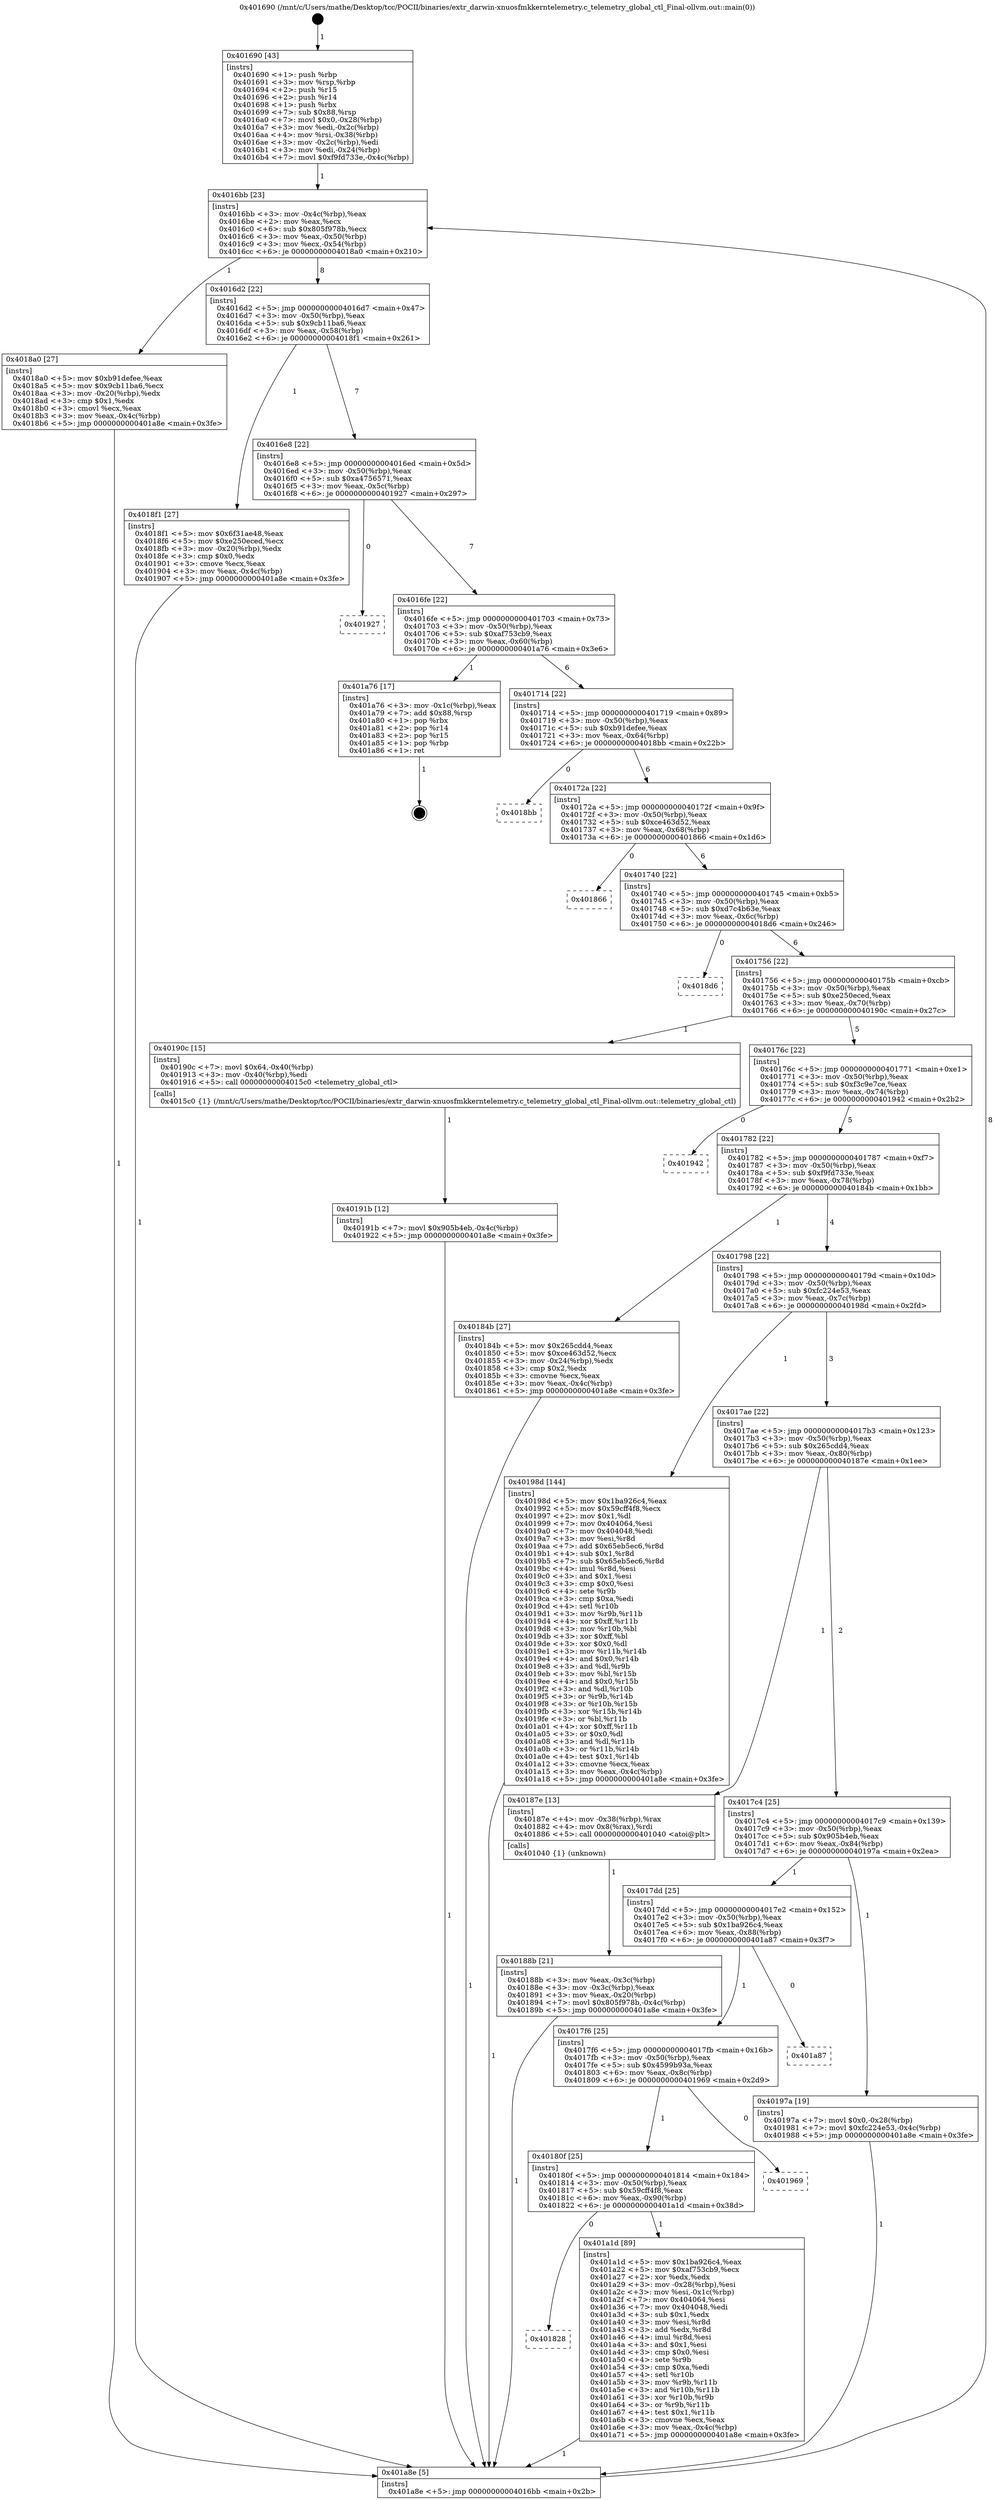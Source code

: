 digraph "0x401690" {
  label = "0x401690 (/mnt/c/Users/mathe/Desktop/tcc/POCII/binaries/extr_darwin-xnuosfmkkerntelemetry.c_telemetry_global_ctl_Final-ollvm.out::main(0))"
  labelloc = "t"
  node[shape=record]

  Entry [label="",width=0.3,height=0.3,shape=circle,fillcolor=black,style=filled]
  "0x4016bb" [label="{
     0x4016bb [23]\l
     | [instrs]\l
     &nbsp;&nbsp;0x4016bb \<+3\>: mov -0x4c(%rbp),%eax\l
     &nbsp;&nbsp;0x4016be \<+2\>: mov %eax,%ecx\l
     &nbsp;&nbsp;0x4016c0 \<+6\>: sub $0x805f978b,%ecx\l
     &nbsp;&nbsp;0x4016c6 \<+3\>: mov %eax,-0x50(%rbp)\l
     &nbsp;&nbsp;0x4016c9 \<+3\>: mov %ecx,-0x54(%rbp)\l
     &nbsp;&nbsp;0x4016cc \<+6\>: je 00000000004018a0 \<main+0x210\>\l
  }"]
  "0x4018a0" [label="{
     0x4018a0 [27]\l
     | [instrs]\l
     &nbsp;&nbsp;0x4018a0 \<+5\>: mov $0xb91defee,%eax\l
     &nbsp;&nbsp;0x4018a5 \<+5\>: mov $0x9cb11ba6,%ecx\l
     &nbsp;&nbsp;0x4018aa \<+3\>: mov -0x20(%rbp),%edx\l
     &nbsp;&nbsp;0x4018ad \<+3\>: cmp $0x1,%edx\l
     &nbsp;&nbsp;0x4018b0 \<+3\>: cmovl %ecx,%eax\l
     &nbsp;&nbsp;0x4018b3 \<+3\>: mov %eax,-0x4c(%rbp)\l
     &nbsp;&nbsp;0x4018b6 \<+5\>: jmp 0000000000401a8e \<main+0x3fe\>\l
  }"]
  "0x4016d2" [label="{
     0x4016d2 [22]\l
     | [instrs]\l
     &nbsp;&nbsp;0x4016d2 \<+5\>: jmp 00000000004016d7 \<main+0x47\>\l
     &nbsp;&nbsp;0x4016d7 \<+3\>: mov -0x50(%rbp),%eax\l
     &nbsp;&nbsp;0x4016da \<+5\>: sub $0x9cb11ba6,%eax\l
     &nbsp;&nbsp;0x4016df \<+3\>: mov %eax,-0x58(%rbp)\l
     &nbsp;&nbsp;0x4016e2 \<+6\>: je 00000000004018f1 \<main+0x261\>\l
  }"]
  Exit [label="",width=0.3,height=0.3,shape=circle,fillcolor=black,style=filled,peripheries=2]
  "0x4018f1" [label="{
     0x4018f1 [27]\l
     | [instrs]\l
     &nbsp;&nbsp;0x4018f1 \<+5\>: mov $0x6f31ae48,%eax\l
     &nbsp;&nbsp;0x4018f6 \<+5\>: mov $0xe250eced,%ecx\l
     &nbsp;&nbsp;0x4018fb \<+3\>: mov -0x20(%rbp),%edx\l
     &nbsp;&nbsp;0x4018fe \<+3\>: cmp $0x0,%edx\l
     &nbsp;&nbsp;0x401901 \<+3\>: cmove %ecx,%eax\l
     &nbsp;&nbsp;0x401904 \<+3\>: mov %eax,-0x4c(%rbp)\l
     &nbsp;&nbsp;0x401907 \<+5\>: jmp 0000000000401a8e \<main+0x3fe\>\l
  }"]
  "0x4016e8" [label="{
     0x4016e8 [22]\l
     | [instrs]\l
     &nbsp;&nbsp;0x4016e8 \<+5\>: jmp 00000000004016ed \<main+0x5d\>\l
     &nbsp;&nbsp;0x4016ed \<+3\>: mov -0x50(%rbp),%eax\l
     &nbsp;&nbsp;0x4016f0 \<+5\>: sub $0xa4756571,%eax\l
     &nbsp;&nbsp;0x4016f5 \<+3\>: mov %eax,-0x5c(%rbp)\l
     &nbsp;&nbsp;0x4016f8 \<+6\>: je 0000000000401927 \<main+0x297\>\l
  }"]
  "0x401828" [label="{
     0x401828\l
  }", style=dashed]
  "0x401927" [label="{
     0x401927\l
  }", style=dashed]
  "0x4016fe" [label="{
     0x4016fe [22]\l
     | [instrs]\l
     &nbsp;&nbsp;0x4016fe \<+5\>: jmp 0000000000401703 \<main+0x73\>\l
     &nbsp;&nbsp;0x401703 \<+3\>: mov -0x50(%rbp),%eax\l
     &nbsp;&nbsp;0x401706 \<+5\>: sub $0xaf753cb9,%eax\l
     &nbsp;&nbsp;0x40170b \<+3\>: mov %eax,-0x60(%rbp)\l
     &nbsp;&nbsp;0x40170e \<+6\>: je 0000000000401a76 \<main+0x3e6\>\l
  }"]
  "0x401a1d" [label="{
     0x401a1d [89]\l
     | [instrs]\l
     &nbsp;&nbsp;0x401a1d \<+5\>: mov $0x1ba926c4,%eax\l
     &nbsp;&nbsp;0x401a22 \<+5\>: mov $0xaf753cb9,%ecx\l
     &nbsp;&nbsp;0x401a27 \<+2\>: xor %edx,%edx\l
     &nbsp;&nbsp;0x401a29 \<+3\>: mov -0x28(%rbp),%esi\l
     &nbsp;&nbsp;0x401a2c \<+3\>: mov %esi,-0x1c(%rbp)\l
     &nbsp;&nbsp;0x401a2f \<+7\>: mov 0x404064,%esi\l
     &nbsp;&nbsp;0x401a36 \<+7\>: mov 0x404048,%edi\l
     &nbsp;&nbsp;0x401a3d \<+3\>: sub $0x1,%edx\l
     &nbsp;&nbsp;0x401a40 \<+3\>: mov %esi,%r8d\l
     &nbsp;&nbsp;0x401a43 \<+3\>: add %edx,%r8d\l
     &nbsp;&nbsp;0x401a46 \<+4\>: imul %r8d,%esi\l
     &nbsp;&nbsp;0x401a4a \<+3\>: and $0x1,%esi\l
     &nbsp;&nbsp;0x401a4d \<+3\>: cmp $0x0,%esi\l
     &nbsp;&nbsp;0x401a50 \<+4\>: sete %r9b\l
     &nbsp;&nbsp;0x401a54 \<+3\>: cmp $0xa,%edi\l
     &nbsp;&nbsp;0x401a57 \<+4\>: setl %r10b\l
     &nbsp;&nbsp;0x401a5b \<+3\>: mov %r9b,%r11b\l
     &nbsp;&nbsp;0x401a5e \<+3\>: and %r10b,%r11b\l
     &nbsp;&nbsp;0x401a61 \<+3\>: xor %r10b,%r9b\l
     &nbsp;&nbsp;0x401a64 \<+3\>: or %r9b,%r11b\l
     &nbsp;&nbsp;0x401a67 \<+4\>: test $0x1,%r11b\l
     &nbsp;&nbsp;0x401a6b \<+3\>: cmovne %ecx,%eax\l
     &nbsp;&nbsp;0x401a6e \<+3\>: mov %eax,-0x4c(%rbp)\l
     &nbsp;&nbsp;0x401a71 \<+5\>: jmp 0000000000401a8e \<main+0x3fe\>\l
  }"]
  "0x401a76" [label="{
     0x401a76 [17]\l
     | [instrs]\l
     &nbsp;&nbsp;0x401a76 \<+3\>: mov -0x1c(%rbp),%eax\l
     &nbsp;&nbsp;0x401a79 \<+7\>: add $0x88,%rsp\l
     &nbsp;&nbsp;0x401a80 \<+1\>: pop %rbx\l
     &nbsp;&nbsp;0x401a81 \<+2\>: pop %r14\l
     &nbsp;&nbsp;0x401a83 \<+2\>: pop %r15\l
     &nbsp;&nbsp;0x401a85 \<+1\>: pop %rbp\l
     &nbsp;&nbsp;0x401a86 \<+1\>: ret\l
  }"]
  "0x401714" [label="{
     0x401714 [22]\l
     | [instrs]\l
     &nbsp;&nbsp;0x401714 \<+5\>: jmp 0000000000401719 \<main+0x89\>\l
     &nbsp;&nbsp;0x401719 \<+3\>: mov -0x50(%rbp),%eax\l
     &nbsp;&nbsp;0x40171c \<+5\>: sub $0xb91defee,%eax\l
     &nbsp;&nbsp;0x401721 \<+3\>: mov %eax,-0x64(%rbp)\l
     &nbsp;&nbsp;0x401724 \<+6\>: je 00000000004018bb \<main+0x22b\>\l
  }"]
  "0x40180f" [label="{
     0x40180f [25]\l
     | [instrs]\l
     &nbsp;&nbsp;0x40180f \<+5\>: jmp 0000000000401814 \<main+0x184\>\l
     &nbsp;&nbsp;0x401814 \<+3\>: mov -0x50(%rbp),%eax\l
     &nbsp;&nbsp;0x401817 \<+5\>: sub $0x59cff4f8,%eax\l
     &nbsp;&nbsp;0x40181c \<+6\>: mov %eax,-0x90(%rbp)\l
     &nbsp;&nbsp;0x401822 \<+6\>: je 0000000000401a1d \<main+0x38d\>\l
  }"]
  "0x4018bb" [label="{
     0x4018bb\l
  }", style=dashed]
  "0x40172a" [label="{
     0x40172a [22]\l
     | [instrs]\l
     &nbsp;&nbsp;0x40172a \<+5\>: jmp 000000000040172f \<main+0x9f\>\l
     &nbsp;&nbsp;0x40172f \<+3\>: mov -0x50(%rbp),%eax\l
     &nbsp;&nbsp;0x401732 \<+5\>: sub $0xce463d52,%eax\l
     &nbsp;&nbsp;0x401737 \<+3\>: mov %eax,-0x68(%rbp)\l
     &nbsp;&nbsp;0x40173a \<+6\>: je 0000000000401866 \<main+0x1d6\>\l
  }"]
  "0x401969" [label="{
     0x401969\l
  }", style=dashed]
  "0x401866" [label="{
     0x401866\l
  }", style=dashed]
  "0x401740" [label="{
     0x401740 [22]\l
     | [instrs]\l
     &nbsp;&nbsp;0x401740 \<+5\>: jmp 0000000000401745 \<main+0xb5\>\l
     &nbsp;&nbsp;0x401745 \<+3\>: mov -0x50(%rbp),%eax\l
     &nbsp;&nbsp;0x401748 \<+5\>: sub $0xd7c4b63e,%eax\l
     &nbsp;&nbsp;0x40174d \<+3\>: mov %eax,-0x6c(%rbp)\l
     &nbsp;&nbsp;0x401750 \<+6\>: je 00000000004018d6 \<main+0x246\>\l
  }"]
  "0x4017f6" [label="{
     0x4017f6 [25]\l
     | [instrs]\l
     &nbsp;&nbsp;0x4017f6 \<+5\>: jmp 00000000004017fb \<main+0x16b\>\l
     &nbsp;&nbsp;0x4017fb \<+3\>: mov -0x50(%rbp),%eax\l
     &nbsp;&nbsp;0x4017fe \<+5\>: sub $0x4599b93a,%eax\l
     &nbsp;&nbsp;0x401803 \<+6\>: mov %eax,-0x8c(%rbp)\l
     &nbsp;&nbsp;0x401809 \<+6\>: je 0000000000401969 \<main+0x2d9\>\l
  }"]
  "0x4018d6" [label="{
     0x4018d6\l
  }", style=dashed]
  "0x401756" [label="{
     0x401756 [22]\l
     | [instrs]\l
     &nbsp;&nbsp;0x401756 \<+5\>: jmp 000000000040175b \<main+0xcb\>\l
     &nbsp;&nbsp;0x40175b \<+3\>: mov -0x50(%rbp),%eax\l
     &nbsp;&nbsp;0x40175e \<+5\>: sub $0xe250eced,%eax\l
     &nbsp;&nbsp;0x401763 \<+3\>: mov %eax,-0x70(%rbp)\l
     &nbsp;&nbsp;0x401766 \<+6\>: je 000000000040190c \<main+0x27c\>\l
  }"]
  "0x401a87" [label="{
     0x401a87\l
  }", style=dashed]
  "0x40190c" [label="{
     0x40190c [15]\l
     | [instrs]\l
     &nbsp;&nbsp;0x40190c \<+7\>: movl $0x64,-0x40(%rbp)\l
     &nbsp;&nbsp;0x401913 \<+3\>: mov -0x40(%rbp),%edi\l
     &nbsp;&nbsp;0x401916 \<+5\>: call 00000000004015c0 \<telemetry_global_ctl\>\l
     | [calls]\l
     &nbsp;&nbsp;0x4015c0 \{1\} (/mnt/c/Users/mathe/Desktop/tcc/POCII/binaries/extr_darwin-xnuosfmkkerntelemetry.c_telemetry_global_ctl_Final-ollvm.out::telemetry_global_ctl)\l
  }"]
  "0x40176c" [label="{
     0x40176c [22]\l
     | [instrs]\l
     &nbsp;&nbsp;0x40176c \<+5\>: jmp 0000000000401771 \<main+0xe1\>\l
     &nbsp;&nbsp;0x401771 \<+3\>: mov -0x50(%rbp),%eax\l
     &nbsp;&nbsp;0x401774 \<+5\>: sub $0xf3c9e7ce,%eax\l
     &nbsp;&nbsp;0x401779 \<+3\>: mov %eax,-0x74(%rbp)\l
     &nbsp;&nbsp;0x40177c \<+6\>: je 0000000000401942 \<main+0x2b2\>\l
  }"]
  "0x4017dd" [label="{
     0x4017dd [25]\l
     | [instrs]\l
     &nbsp;&nbsp;0x4017dd \<+5\>: jmp 00000000004017e2 \<main+0x152\>\l
     &nbsp;&nbsp;0x4017e2 \<+3\>: mov -0x50(%rbp),%eax\l
     &nbsp;&nbsp;0x4017e5 \<+5\>: sub $0x1ba926c4,%eax\l
     &nbsp;&nbsp;0x4017ea \<+6\>: mov %eax,-0x88(%rbp)\l
     &nbsp;&nbsp;0x4017f0 \<+6\>: je 0000000000401a87 \<main+0x3f7\>\l
  }"]
  "0x401942" [label="{
     0x401942\l
  }", style=dashed]
  "0x401782" [label="{
     0x401782 [22]\l
     | [instrs]\l
     &nbsp;&nbsp;0x401782 \<+5\>: jmp 0000000000401787 \<main+0xf7\>\l
     &nbsp;&nbsp;0x401787 \<+3\>: mov -0x50(%rbp),%eax\l
     &nbsp;&nbsp;0x40178a \<+5\>: sub $0xf9fd733e,%eax\l
     &nbsp;&nbsp;0x40178f \<+3\>: mov %eax,-0x78(%rbp)\l
     &nbsp;&nbsp;0x401792 \<+6\>: je 000000000040184b \<main+0x1bb\>\l
  }"]
  "0x40197a" [label="{
     0x40197a [19]\l
     | [instrs]\l
     &nbsp;&nbsp;0x40197a \<+7\>: movl $0x0,-0x28(%rbp)\l
     &nbsp;&nbsp;0x401981 \<+7\>: movl $0xfc224e53,-0x4c(%rbp)\l
     &nbsp;&nbsp;0x401988 \<+5\>: jmp 0000000000401a8e \<main+0x3fe\>\l
  }"]
  "0x40184b" [label="{
     0x40184b [27]\l
     | [instrs]\l
     &nbsp;&nbsp;0x40184b \<+5\>: mov $0x265cdd4,%eax\l
     &nbsp;&nbsp;0x401850 \<+5\>: mov $0xce463d52,%ecx\l
     &nbsp;&nbsp;0x401855 \<+3\>: mov -0x24(%rbp),%edx\l
     &nbsp;&nbsp;0x401858 \<+3\>: cmp $0x2,%edx\l
     &nbsp;&nbsp;0x40185b \<+3\>: cmovne %ecx,%eax\l
     &nbsp;&nbsp;0x40185e \<+3\>: mov %eax,-0x4c(%rbp)\l
     &nbsp;&nbsp;0x401861 \<+5\>: jmp 0000000000401a8e \<main+0x3fe\>\l
  }"]
  "0x401798" [label="{
     0x401798 [22]\l
     | [instrs]\l
     &nbsp;&nbsp;0x401798 \<+5\>: jmp 000000000040179d \<main+0x10d\>\l
     &nbsp;&nbsp;0x40179d \<+3\>: mov -0x50(%rbp),%eax\l
     &nbsp;&nbsp;0x4017a0 \<+5\>: sub $0xfc224e53,%eax\l
     &nbsp;&nbsp;0x4017a5 \<+3\>: mov %eax,-0x7c(%rbp)\l
     &nbsp;&nbsp;0x4017a8 \<+6\>: je 000000000040198d \<main+0x2fd\>\l
  }"]
  "0x401a8e" [label="{
     0x401a8e [5]\l
     | [instrs]\l
     &nbsp;&nbsp;0x401a8e \<+5\>: jmp 00000000004016bb \<main+0x2b\>\l
  }"]
  "0x401690" [label="{
     0x401690 [43]\l
     | [instrs]\l
     &nbsp;&nbsp;0x401690 \<+1\>: push %rbp\l
     &nbsp;&nbsp;0x401691 \<+3\>: mov %rsp,%rbp\l
     &nbsp;&nbsp;0x401694 \<+2\>: push %r15\l
     &nbsp;&nbsp;0x401696 \<+2\>: push %r14\l
     &nbsp;&nbsp;0x401698 \<+1\>: push %rbx\l
     &nbsp;&nbsp;0x401699 \<+7\>: sub $0x88,%rsp\l
     &nbsp;&nbsp;0x4016a0 \<+7\>: movl $0x0,-0x28(%rbp)\l
     &nbsp;&nbsp;0x4016a7 \<+3\>: mov %edi,-0x2c(%rbp)\l
     &nbsp;&nbsp;0x4016aa \<+4\>: mov %rsi,-0x38(%rbp)\l
     &nbsp;&nbsp;0x4016ae \<+3\>: mov -0x2c(%rbp),%edi\l
     &nbsp;&nbsp;0x4016b1 \<+3\>: mov %edi,-0x24(%rbp)\l
     &nbsp;&nbsp;0x4016b4 \<+7\>: movl $0xf9fd733e,-0x4c(%rbp)\l
  }"]
  "0x40191b" [label="{
     0x40191b [12]\l
     | [instrs]\l
     &nbsp;&nbsp;0x40191b \<+7\>: movl $0x905b4eb,-0x4c(%rbp)\l
     &nbsp;&nbsp;0x401922 \<+5\>: jmp 0000000000401a8e \<main+0x3fe\>\l
  }"]
  "0x40198d" [label="{
     0x40198d [144]\l
     | [instrs]\l
     &nbsp;&nbsp;0x40198d \<+5\>: mov $0x1ba926c4,%eax\l
     &nbsp;&nbsp;0x401992 \<+5\>: mov $0x59cff4f8,%ecx\l
     &nbsp;&nbsp;0x401997 \<+2\>: mov $0x1,%dl\l
     &nbsp;&nbsp;0x401999 \<+7\>: mov 0x404064,%esi\l
     &nbsp;&nbsp;0x4019a0 \<+7\>: mov 0x404048,%edi\l
     &nbsp;&nbsp;0x4019a7 \<+3\>: mov %esi,%r8d\l
     &nbsp;&nbsp;0x4019aa \<+7\>: add $0x65eb5ec6,%r8d\l
     &nbsp;&nbsp;0x4019b1 \<+4\>: sub $0x1,%r8d\l
     &nbsp;&nbsp;0x4019b5 \<+7\>: sub $0x65eb5ec6,%r8d\l
     &nbsp;&nbsp;0x4019bc \<+4\>: imul %r8d,%esi\l
     &nbsp;&nbsp;0x4019c0 \<+3\>: and $0x1,%esi\l
     &nbsp;&nbsp;0x4019c3 \<+3\>: cmp $0x0,%esi\l
     &nbsp;&nbsp;0x4019c6 \<+4\>: sete %r9b\l
     &nbsp;&nbsp;0x4019ca \<+3\>: cmp $0xa,%edi\l
     &nbsp;&nbsp;0x4019cd \<+4\>: setl %r10b\l
     &nbsp;&nbsp;0x4019d1 \<+3\>: mov %r9b,%r11b\l
     &nbsp;&nbsp;0x4019d4 \<+4\>: xor $0xff,%r11b\l
     &nbsp;&nbsp;0x4019d8 \<+3\>: mov %r10b,%bl\l
     &nbsp;&nbsp;0x4019db \<+3\>: xor $0xff,%bl\l
     &nbsp;&nbsp;0x4019de \<+3\>: xor $0x0,%dl\l
     &nbsp;&nbsp;0x4019e1 \<+3\>: mov %r11b,%r14b\l
     &nbsp;&nbsp;0x4019e4 \<+4\>: and $0x0,%r14b\l
     &nbsp;&nbsp;0x4019e8 \<+3\>: and %dl,%r9b\l
     &nbsp;&nbsp;0x4019eb \<+3\>: mov %bl,%r15b\l
     &nbsp;&nbsp;0x4019ee \<+4\>: and $0x0,%r15b\l
     &nbsp;&nbsp;0x4019f2 \<+3\>: and %dl,%r10b\l
     &nbsp;&nbsp;0x4019f5 \<+3\>: or %r9b,%r14b\l
     &nbsp;&nbsp;0x4019f8 \<+3\>: or %r10b,%r15b\l
     &nbsp;&nbsp;0x4019fb \<+3\>: xor %r15b,%r14b\l
     &nbsp;&nbsp;0x4019fe \<+3\>: or %bl,%r11b\l
     &nbsp;&nbsp;0x401a01 \<+4\>: xor $0xff,%r11b\l
     &nbsp;&nbsp;0x401a05 \<+3\>: or $0x0,%dl\l
     &nbsp;&nbsp;0x401a08 \<+3\>: and %dl,%r11b\l
     &nbsp;&nbsp;0x401a0b \<+3\>: or %r11b,%r14b\l
     &nbsp;&nbsp;0x401a0e \<+4\>: test $0x1,%r14b\l
     &nbsp;&nbsp;0x401a12 \<+3\>: cmovne %ecx,%eax\l
     &nbsp;&nbsp;0x401a15 \<+3\>: mov %eax,-0x4c(%rbp)\l
     &nbsp;&nbsp;0x401a18 \<+5\>: jmp 0000000000401a8e \<main+0x3fe\>\l
  }"]
  "0x4017ae" [label="{
     0x4017ae [22]\l
     | [instrs]\l
     &nbsp;&nbsp;0x4017ae \<+5\>: jmp 00000000004017b3 \<main+0x123\>\l
     &nbsp;&nbsp;0x4017b3 \<+3\>: mov -0x50(%rbp),%eax\l
     &nbsp;&nbsp;0x4017b6 \<+5\>: sub $0x265cdd4,%eax\l
     &nbsp;&nbsp;0x4017bb \<+3\>: mov %eax,-0x80(%rbp)\l
     &nbsp;&nbsp;0x4017be \<+6\>: je 000000000040187e \<main+0x1ee\>\l
  }"]
  "0x40188b" [label="{
     0x40188b [21]\l
     | [instrs]\l
     &nbsp;&nbsp;0x40188b \<+3\>: mov %eax,-0x3c(%rbp)\l
     &nbsp;&nbsp;0x40188e \<+3\>: mov -0x3c(%rbp),%eax\l
     &nbsp;&nbsp;0x401891 \<+3\>: mov %eax,-0x20(%rbp)\l
     &nbsp;&nbsp;0x401894 \<+7\>: movl $0x805f978b,-0x4c(%rbp)\l
     &nbsp;&nbsp;0x40189b \<+5\>: jmp 0000000000401a8e \<main+0x3fe\>\l
  }"]
  "0x40187e" [label="{
     0x40187e [13]\l
     | [instrs]\l
     &nbsp;&nbsp;0x40187e \<+4\>: mov -0x38(%rbp),%rax\l
     &nbsp;&nbsp;0x401882 \<+4\>: mov 0x8(%rax),%rdi\l
     &nbsp;&nbsp;0x401886 \<+5\>: call 0000000000401040 \<atoi@plt\>\l
     | [calls]\l
     &nbsp;&nbsp;0x401040 \{1\} (unknown)\l
  }"]
  "0x4017c4" [label="{
     0x4017c4 [25]\l
     | [instrs]\l
     &nbsp;&nbsp;0x4017c4 \<+5\>: jmp 00000000004017c9 \<main+0x139\>\l
     &nbsp;&nbsp;0x4017c9 \<+3\>: mov -0x50(%rbp),%eax\l
     &nbsp;&nbsp;0x4017cc \<+5\>: sub $0x905b4eb,%eax\l
     &nbsp;&nbsp;0x4017d1 \<+6\>: mov %eax,-0x84(%rbp)\l
     &nbsp;&nbsp;0x4017d7 \<+6\>: je 000000000040197a \<main+0x2ea\>\l
  }"]
  Entry -> "0x401690" [label=" 1"]
  "0x4016bb" -> "0x4018a0" [label=" 1"]
  "0x4016bb" -> "0x4016d2" [label=" 8"]
  "0x401a76" -> Exit [label=" 1"]
  "0x4016d2" -> "0x4018f1" [label=" 1"]
  "0x4016d2" -> "0x4016e8" [label=" 7"]
  "0x401a1d" -> "0x401a8e" [label=" 1"]
  "0x4016e8" -> "0x401927" [label=" 0"]
  "0x4016e8" -> "0x4016fe" [label=" 7"]
  "0x40180f" -> "0x401828" [label=" 0"]
  "0x4016fe" -> "0x401a76" [label=" 1"]
  "0x4016fe" -> "0x401714" [label=" 6"]
  "0x40180f" -> "0x401a1d" [label=" 1"]
  "0x401714" -> "0x4018bb" [label=" 0"]
  "0x401714" -> "0x40172a" [label=" 6"]
  "0x4017f6" -> "0x40180f" [label=" 1"]
  "0x40172a" -> "0x401866" [label=" 0"]
  "0x40172a" -> "0x401740" [label=" 6"]
  "0x4017f6" -> "0x401969" [label=" 0"]
  "0x401740" -> "0x4018d6" [label=" 0"]
  "0x401740" -> "0x401756" [label=" 6"]
  "0x4017dd" -> "0x4017f6" [label=" 1"]
  "0x401756" -> "0x40190c" [label=" 1"]
  "0x401756" -> "0x40176c" [label=" 5"]
  "0x4017dd" -> "0x401a87" [label=" 0"]
  "0x40176c" -> "0x401942" [label=" 0"]
  "0x40176c" -> "0x401782" [label=" 5"]
  "0x40198d" -> "0x401a8e" [label=" 1"]
  "0x401782" -> "0x40184b" [label=" 1"]
  "0x401782" -> "0x401798" [label=" 4"]
  "0x40184b" -> "0x401a8e" [label=" 1"]
  "0x401690" -> "0x4016bb" [label=" 1"]
  "0x401a8e" -> "0x4016bb" [label=" 8"]
  "0x40197a" -> "0x401a8e" [label=" 1"]
  "0x401798" -> "0x40198d" [label=" 1"]
  "0x401798" -> "0x4017ae" [label=" 3"]
  "0x4017c4" -> "0x40197a" [label=" 1"]
  "0x4017ae" -> "0x40187e" [label=" 1"]
  "0x4017ae" -> "0x4017c4" [label=" 2"]
  "0x40187e" -> "0x40188b" [label=" 1"]
  "0x40188b" -> "0x401a8e" [label=" 1"]
  "0x4018a0" -> "0x401a8e" [label=" 1"]
  "0x4018f1" -> "0x401a8e" [label=" 1"]
  "0x40190c" -> "0x40191b" [label=" 1"]
  "0x40191b" -> "0x401a8e" [label=" 1"]
  "0x4017c4" -> "0x4017dd" [label=" 1"]
}
